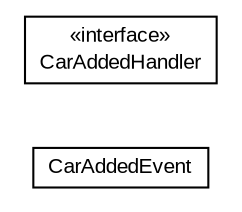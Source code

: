 #!/usr/local/bin/dot
#
# Class diagram 
# Generated by UMLGraph version R5_6-24-gf6e263 (http://www.umlgraph.org/)
#

digraph G {
	edge [fontname="arial",fontsize=10,labelfontname="arial",labelfontsize=10];
	node [fontname="arial",fontsize=10,shape=plaintext];
	nodesep=0.25;
	ranksep=0.5;
	rankdir=LR;
	// com.gwtplatform.carstore.client.application.cars.event.CarAddedEvent
	c56088 [label=<<table title="com.gwtplatform.carstore.client.application.cars.event.CarAddedEvent" border="0" cellborder="1" cellspacing="0" cellpadding="2" port="p" href="./CarAddedEvent.html">
		<tr><td><table border="0" cellspacing="0" cellpadding="1">
<tr><td align="center" balign="center"> CarAddedEvent </td></tr>
		</table></td></tr>
		</table>>, URL="./CarAddedEvent.html", fontname="arial", fontcolor="black", fontsize=10.0];
	// com.gwtplatform.carstore.client.application.cars.event.CarAddedEvent.CarAddedHandler
	c56089 [label=<<table title="com.gwtplatform.carstore.client.application.cars.event.CarAddedEvent.CarAddedHandler" border="0" cellborder="1" cellspacing="0" cellpadding="2" port="p" href="./CarAddedEvent.CarAddedHandler.html">
		<tr><td><table border="0" cellspacing="0" cellpadding="1">
<tr><td align="center" balign="center"> &#171;interface&#187; </td></tr>
<tr><td align="center" balign="center"> CarAddedHandler </td></tr>
		</table></td></tr>
		</table>>, URL="./CarAddedEvent.CarAddedHandler.html", fontname="arial", fontcolor="black", fontsize=10.0];
}

